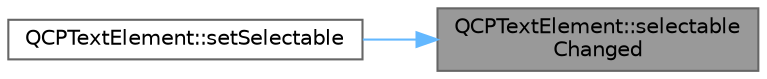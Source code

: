 digraph "QCPTextElement::selectableChanged"
{
 // LATEX_PDF_SIZE
  bgcolor="transparent";
  edge [fontname=Helvetica,fontsize=10,labelfontname=Helvetica,labelfontsize=10];
  node [fontname=Helvetica,fontsize=10,shape=box,height=0.2,width=0.4];
  rankdir="RL";
  Node1 [label="QCPTextElement::selectable\lChanged",height=0.2,width=0.4,color="gray40", fillcolor="grey60", style="filled", fontcolor="black",tooltip=" "];
  Node1 -> Node2 [dir="back",color="steelblue1",style="solid"];
  Node2 [label="QCPTextElement::setSelectable",height=0.2,width=0.4,color="grey40", fillcolor="white", style="filled",URL="$class_q_c_p_text_element.html#a3c5f9b1897a036b16495ed3fb8371c55",tooltip=" "];
}
